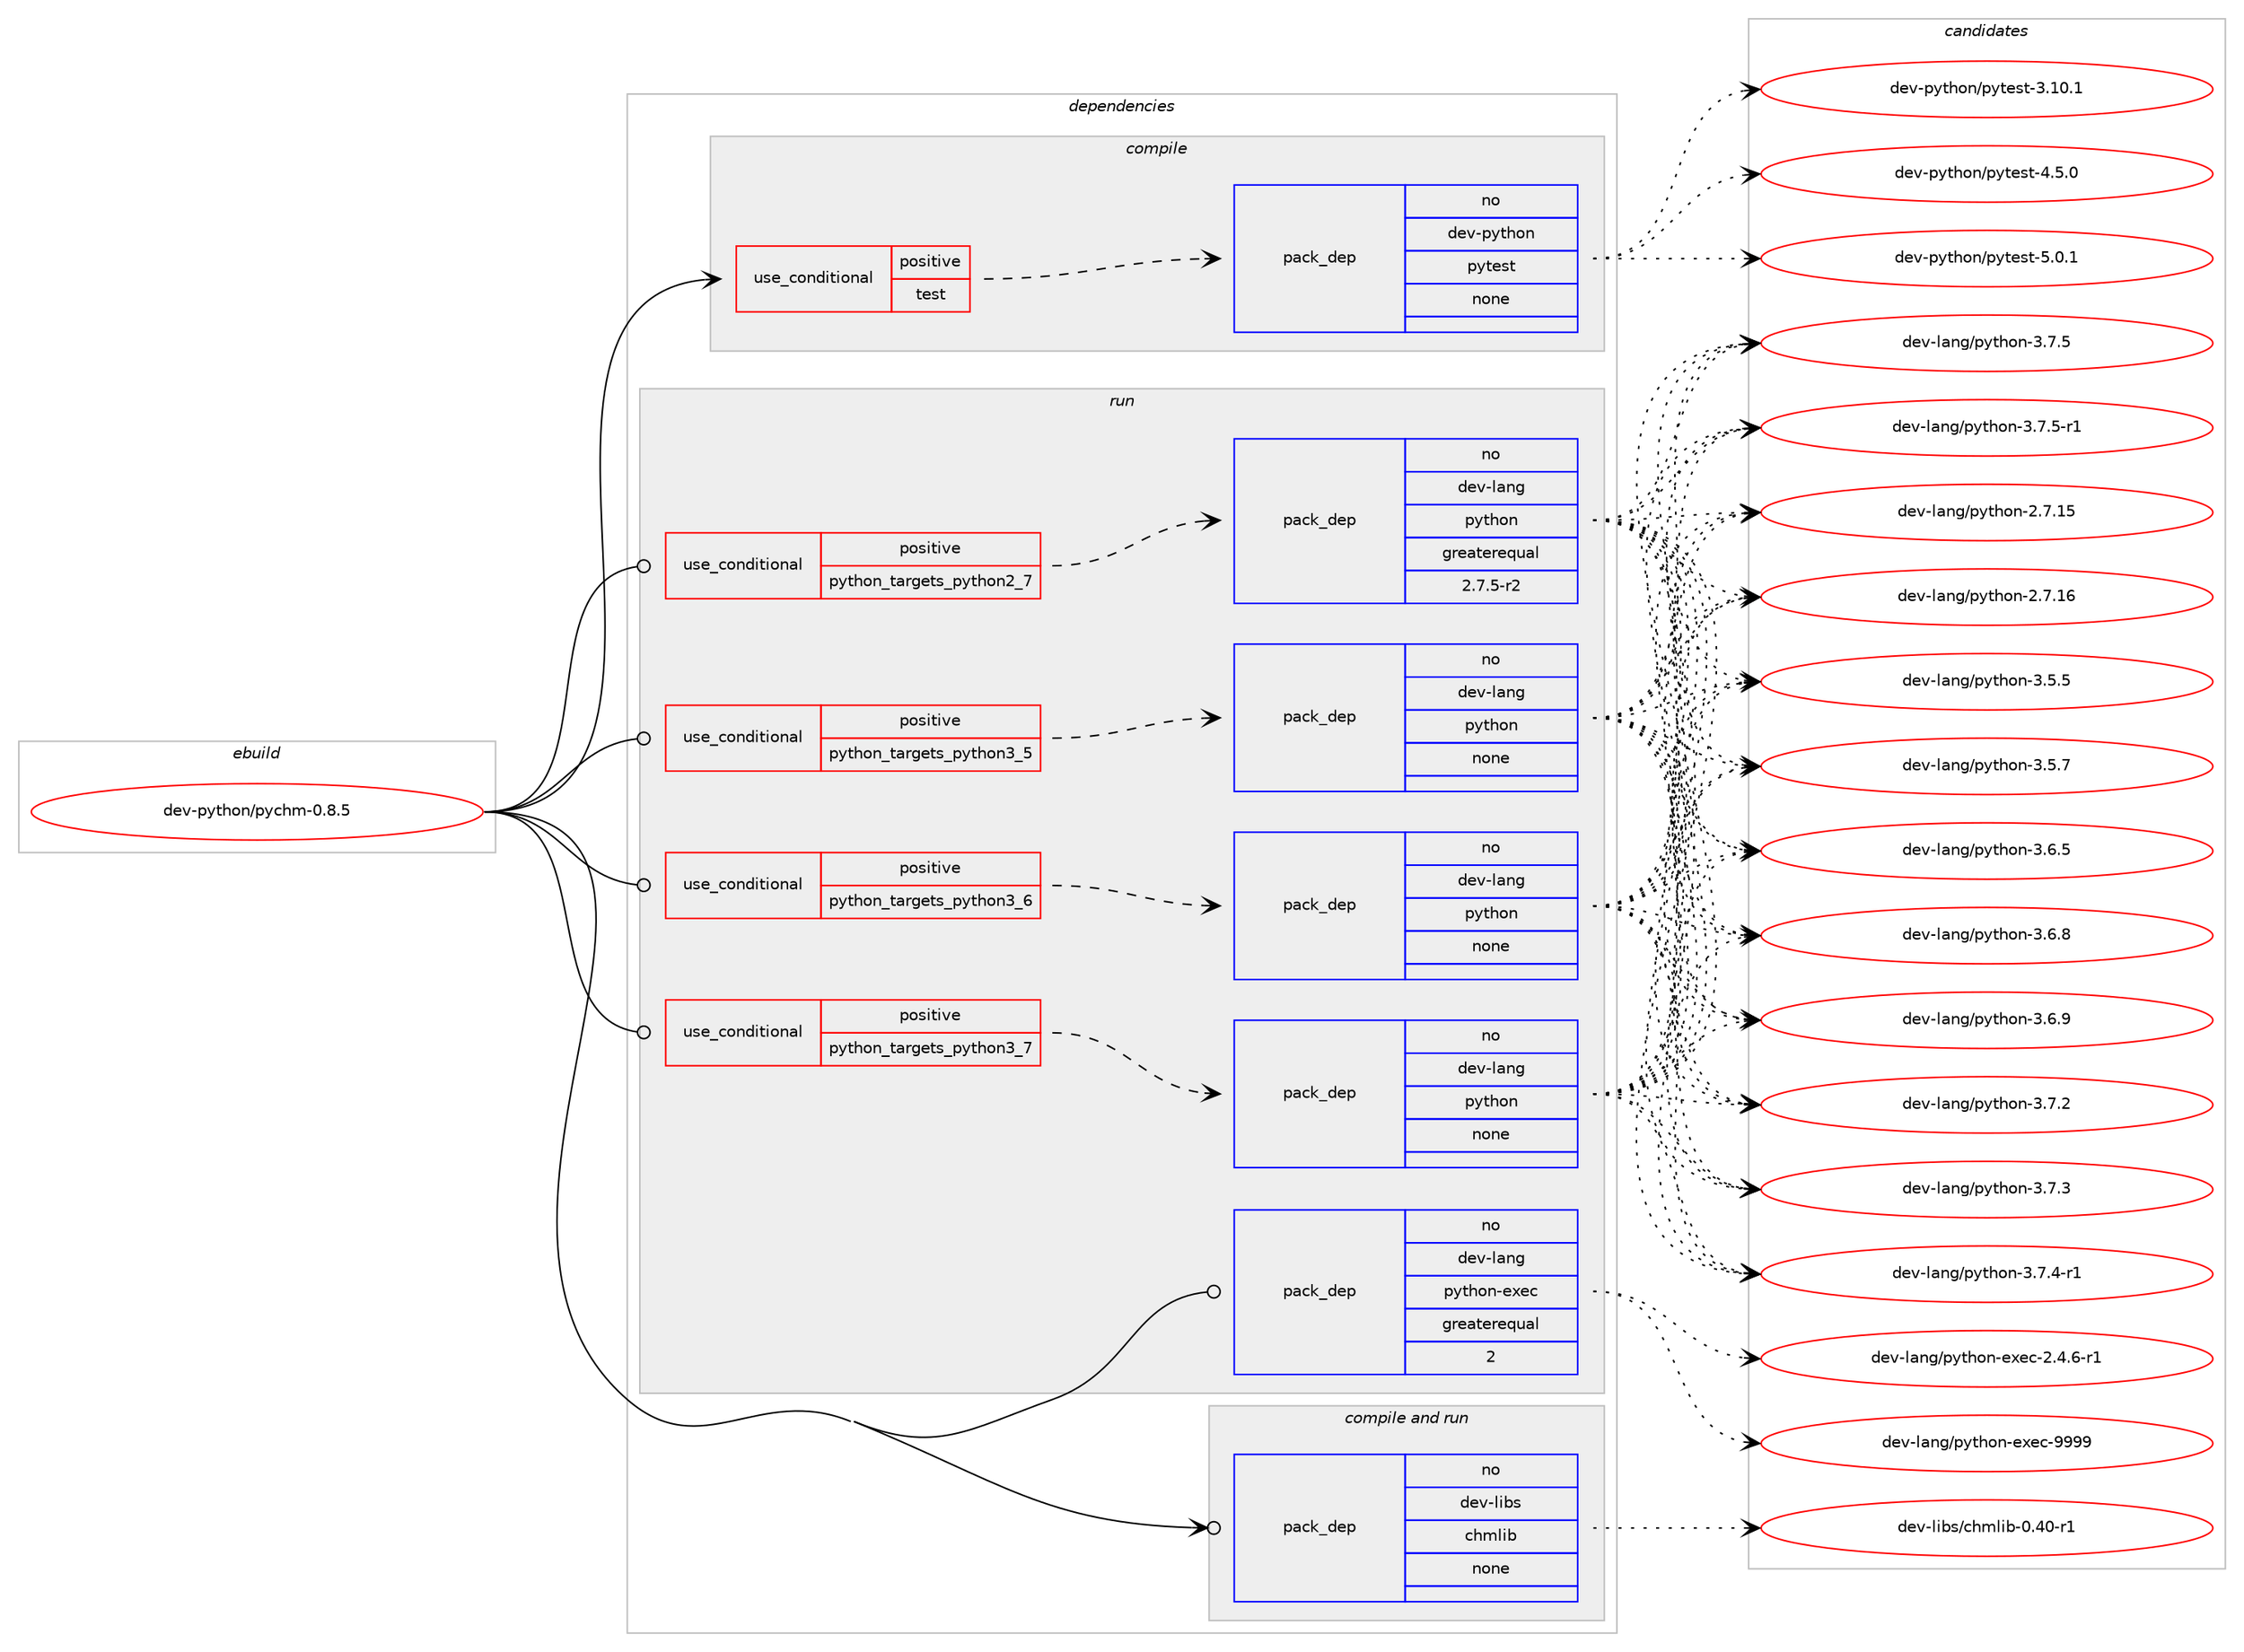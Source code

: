 digraph prolog {

# *************
# Graph options
# *************

newrank=true;
concentrate=true;
compound=true;
graph [rankdir=LR,fontname=Helvetica,fontsize=10,ranksep=1.5];#, ranksep=2.5, nodesep=0.2];
edge  [arrowhead=vee];
node  [fontname=Helvetica,fontsize=10];

# **********
# The ebuild
# **********

subgraph cluster_leftcol {
color=gray;
rank=same;
label=<<i>ebuild</i>>;
id [label="dev-python/pychm-0.8.5", color=red, width=4, href="../dev-python/pychm-0.8.5.svg"];
}

# ****************
# The dependencies
# ****************

subgraph cluster_midcol {
color=gray;
label=<<i>dependencies</i>>;
subgraph cluster_compile {
fillcolor="#eeeeee";
style=filled;
label=<<i>compile</i>>;
subgraph cond145445 {
dependency624622 [label=<<TABLE BORDER="0" CELLBORDER="1" CELLSPACING="0" CELLPADDING="4"><TR><TD ROWSPAN="3" CELLPADDING="10">use_conditional</TD></TR><TR><TD>positive</TD></TR><TR><TD>test</TD></TR></TABLE>>, shape=none, color=red];
subgraph pack467333 {
dependency624623 [label=<<TABLE BORDER="0" CELLBORDER="1" CELLSPACING="0" CELLPADDING="4" WIDTH="220"><TR><TD ROWSPAN="6" CELLPADDING="30">pack_dep</TD></TR><TR><TD WIDTH="110">no</TD></TR><TR><TD>dev-python</TD></TR><TR><TD>pytest</TD></TR><TR><TD>none</TD></TR><TR><TD></TD></TR></TABLE>>, shape=none, color=blue];
}
dependency624622:e -> dependency624623:w [weight=20,style="dashed",arrowhead="vee"];
}
id:e -> dependency624622:w [weight=20,style="solid",arrowhead="vee"];
}
subgraph cluster_compileandrun {
fillcolor="#eeeeee";
style=filled;
label=<<i>compile and run</i>>;
subgraph pack467334 {
dependency624624 [label=<<TABLE BORDER="0" CELLBORDER="1" CELLSPACING="0" CELLPADDING="4" WIDTH="220"><TR><TD ROWSPAN="6" CELLPADDING="30">pack_dep</TD></TR><TR><TD WIDTH="110">no</TD></TR><TR><TD>dev-libs</TD></TR><TR><TD>chmlib</TD></TR><TR><TD>none</TD></TR><TR><TD></TD></TR></TABLE>>, shape=none, color=blue];
}
id:e -> dependency624624:w [weight=20,style="solid",arrowhead="odotvee"];
}
subgraph cluster_run {
fillcolor="#eeeeee";
style=filled;
label=<<i>run</i>>;
subgraph cond145446 {
dependency624625 [label=<<TABLE BORDER="0" CELLBORDER="1" CELLSPACING="0" CELLPADDING="4"><TR><TD ROWSPAN="3" CELLPADDING="10">use_conditional</TD></TR><TR><TD>positive</TD></TR><TR><TD>python_targets_python2_7</TD></TR></TABLE>>, shape=none, color=red];
subgraph pack467335 {
dependency624626 [label=<<TABLE BORDER="0" CELLBORDER="1" CELLSPACING="0" CELLPADDING="4" WIDTH="220"><TR><TD ROWSPAN="6" CELLPADDING="30">pack_dep</TD></TR><TR><TD WIDTH="110">no</TD></TR><TR><TD>dev-lang</TD></TR><TR><TD>python</TD></TR><TR><TD>greaterequal</TD></TR><TR><TD>2.7.5-r2</TD></TR></TABLE>>, shape=none, color=blue];
}
dependency624625:e -> dependency624626:w [weight=20,style="dashed",arrowhead="vee"];
}
id:e -> dependency624625:w [weight=20,style="solid",arrowhead="odot"];
subgraph cond145447 {
dependency624627 [label=<<TABLE BORDER="0" CELLBORDER="1" CELLSPACING="0" CELLPADDING="4"><TR><TD ROWSPAN="3" CELLPADDING="10">use_conditional</TD></TR><TR><TD>positive</TD></TR><TR><TD>python_targets_python3_5</TD></TR></TABLE>>, shape=none, color=red];
subgraph pack467336 {
dependency624628 [label=<<TABLE BORDER="0" CELLBORDER="1" CELLSPACING="0" CELLPADDING="4" WIDTH="220"><TR><TD ROWSPAN="6" CELLPADDING="30">pack_dep</TD></TR><TR><TD WIDTH="110">no</TD></TR><TR><TD>dev-lang</TD></TR><TR><TD>python</TD></TR><TR><TD>none</TD></TR><TR><TD></TD></TR></TABLE>>, shape=none, color=blue];
}
dependency624627:e -> dependency624628:w [weight=20,style="dashed",arrowhead="vee"];
}
id:e -> dependency624627:w [weight=20,style="solid",arrowhead="odot"];
subgraph cond145448 {
dependency624629 [label=<<TABLE BORDER="0" CELLBORDER="1" CELLSPACING="0" CELLPADDING="4"><TR><TD ROWSPAN="3" CELLPADDING="10">use_conditional</TD></TR><TR><TD>positive</TD></TR><TR><TD>python_targets_python3_6</TD></TR></TABLE>>, shape=none, color=red];
subgraph pack467337 {
dependency624630 [label=<<TABLE BORDER="0" CELLBORDER="1" CELLSPACING="0" CELLPADDING="4" WIDTH="220"><TR><TD ROWSPAN="6" CELLPADDING="30">pack_dep</TD></TR><TR><TD WIDTH="110">no</TD></TR><TR><TD>dev-lang</TD></TR><TR><TD>python</TD></TR><TR><TD>none</TD></TR><TR><TD></TD></TR></TABLE>>, shape=none, color=blue];
}
dependency624629:e -> dependency624630:w [weight=20,style="dashed",arrowhead="vee"];
}
id:e -> dependency624629:w [weight=20,style="solid",arrowhead="odot"];
subgraph cond145449 {
dependency624631 [label=<<TABLE BORDER="0" CELLBORDER="1" CELLSPACING="0" CELLPADDING="4"><TR><TD ROWSPAN="3" CELLPADDING="10">use_conditional</TD></TR><TR><TD>positive</TD></TR><TR><TD>python_targets_python3_7</TD></TR></TABLE>>, shape=none, color=red];
subgraph pack467338 {
dependency624632 [label=<<TABLE BORDER="0" CELLBORDER="1" CELLSPACING="0" CELLPADDING="4" WIDTH="220"><TR><TD ROWSPAN="6" CELLPADDING="30">pack_dep</TD></TR><TR><TD WIDTH="110">no</TD></TR><TR><TD>dev-lang</TD></TR><TR><TD>python</TD></TR><TR><TD>none</TD></TR><TR><TD></TD></TR></TABLE>>, shape=none, color=blue];
}
dependency624631:e -> dependency624632:w [weight=20,style="dashed",arrowhead="vee"];
}
id:e -> dependency624631:w [weight=20,style="solid",arrowhead="odot"];
subgraph pack467339 {
dependency624633 [label=<<TABLE BORDER="0" CELLBORDER="1" CELLSPACING="0" CELLPADDING="4" WIDTH="220"><TR><TD ROWSPAN="6" CELLPADDING="30">pack_dep</TD></TR><TR><TD WIDTH="110">no</TD></TR><TR><TD>dev-lang</TD></TR><TR><TD>python-exec</TD></TR><TR><TD>greaterequal</TD></TR><TR><TD>2</TD></TR></TABLE>>, shape=none, color=blue];
}
id:e -> dependency624633:w [weight=20,style="solid",arrowhead="odot"];
}
}

# **************
# The candidates
# **************

subgraph cluster_choices {
rank=same;
color=gray;
label=<<i>candidates</i>>;

subgraph choice467333 {
color=black;
nodesep=1;
choice100101118451121211161041111104711212111610111511645514649484649 [label="dev-python/pytest-3.10.1", color=red, width=4,href="../dev-python/pytest-3.10.1.svg"];
choice1001011184511212111610411111047112121116101115116455246534648 [label="dev-python/pytest-4.5.0", color=red, width=4,href="../dev-python/pytest-4.5.0.svg"];
choice1001011184511212111610411111047112121116101115116455346484649 [label="dev-python/pytest-5.0.1", color=red, width=4,href="../dev-python/pytest-5.0.1.svg"];
dependency624623:e -> choice100101118451121211161041111104711212111610111511645514649484649:w [style=dotted,weight="100"];
dependency624623:e -> choice1001011184511212111610411111047112121116101115116455246534648:w [style=dotted,weight="100"];
dependency624623:e -> choice1001011184511212111610411111047112121116101115116455346484649:w [style=dotted,weight="100"];
}
subgraph choice467334 {
color=black;
nodesep=1;
choice100101118451081059811547991041091081059845484652484511449 [label="dev-libs/chmlib-0.40-r1", color=red, width=4,href="../dev-libs/chmlib-0.40-r1.svg"];
dependency624624:e -> choice100101118451081059811547991041091081059845484652484511449:w [style=dotted,weight="100"];
}
subgraph choice467335 {
color=black;
nodesep=1;
choice10010111845108971101034711212111610411111045504655464953 [label="dev-lang/python-2.7.15", color=red, width=4,href="../dev-lang/python-2.7.15.svg"];
choice10010111845108971101034711212111610411111045504655464954 [label="dev-lang/python-2.7.16", color=red, width=4,href="../dev-lang/python-2.7.16.svg"];
choice100101118451089711010347112121116104111110455146534653 [label="dev-lang/python-3.5.5", color=red, width=4,href="../dev-lang/python-3.5.5.svg"];
choice100101118451089711010347112121116104111110455146534655 [label="dev-lang/python-3.5.7", color=red, width=4,href="../dev-lang/python-3.5.7.svg"];
choice100101118451089711010347112121116104111110455146544653 [label="dev-lang/python-3.6.5", color=red, width=4,href="../dev-lang/python-3.6.5.svg"];
choice100101118451089711010347112121116104111110455146544656 [label="dev-lang/python-3.6.8", color=red, width=4,href="../dev-lang/python-3.6.8.svg"];
choice100101118451089711010347112121116104111110455146544657 [label="dev-lang/python-3.6.9", color=red, width=4,href="../dev-lang/python-3.6.9.svg"];
choice100101118451089711010347112121116104111110455146554650 [label="dev-lang/python-3.7.2", color=red, width=4,href="../dev-lang/python-3.7.2.svg"];
choice100101118451089711010347112121116104111110455146554651 [label="dev-lang/python-3.7.3", color=red, width=4,href="../dev-lang/python-3.7.3.svg"];
choice1001011184510897110103471121211161041111104551465546524511449 [label="dev-lang/python-3.7.4-r1", color=red, width=4,href="../dev-lang/python-3.7.4-r1.svg"];
choice100101118451089711010347112121116104111110455146554653 [label="dev-lang/python-3.7.5", color=red, width=4,href="../dev-lang/python-3.7.5.svg"];
choice1001011184510897110103471121211161041111104551465546534511449 [label="dev-lang/python-3.7.5-r1", color=red, width=4,href="../dev-lang/python-3.7.5-r1.svg"];
dependency624626:e -> choice10010111845108971101034711212111610411111045504655464953:w [style=dotted,weight="100"];
dependency624626:e -> choice10010111845108971101034711212111610411111045504655464954:w [style=dotted,weight="100"];
dependency624626:e -> choice100101118451089711010347112121116104111110455146534653:w [style=dotted,weight="100"];
dependency624626:e -> choice100101118451089711010347112121116104111110455146534655:w [style=dotted,weight="100"];
dependency624626:e -> choice100101118451089711010347112121116104111110455146544653:w [style=dotted,weight="100"];
dependency624626:e -> choice100101118451089711010347112121116104111110455146544656:w [style=dotted,weight="100"];
dependency624626:e -> choice100101118451089711010347112121116104111110455146544657:w [style=dotted,weight="100"];
dependency624626:e -> choice100101118451089711010347112121116104111110455146554650:w [style=dotted,weight="100"];
dependency624626:e -> choice100101118451089711010347112121116104111110455146554651:w [style=dotted,weight="100"];
dependency624626:e -> choice1001011184510897110103471121211161041111104551465546524511449:w [style=dotted,weight="100"];
dependency624626:e -> choice100101118451089711010347112121116104111110455146554653:w [style=dotted,weight="100"];
dependency624626:e -> choice1001011184510897110103471121211161041111104551465546534511449:w [style=dotted,weight="100"];
}
subgraph choice467336 {
color=black;
nodesep=1;
choice10010111845108971101034711212111610411111045504655464953 [label="dev-lang/python-2.7.15", color=red, width=4,href="../dev-lang/python-2.7.15.svg"];
choice10010111845108971101034711212111610411111045504655464954 [label="dev-lang/python-2.7.16", color=red, width=4,href="../dev-lang/python-2.7.16.svg"];
choice100101118451089711010347112121116104111110455146534653 [label="dev-lang/python-3.5.5", color=red, width=4,href="../dev-lang/python-3.5.5.svg"];
choice100101118451089711010347112121116104111110455146534655 [label="dev-lang/python-3.5.7", color=red, width=4,href="../dev-lang/python-3.5.7.svg"];
choice100101118451089711010347112121116104111110455146544653 [label="dev-lang/python-3.6.5", color=red, width=4,href="../dev-lang/python-3.6.5.svg"];
choice100101118451089711010347112121116104111110455146544656 [label="dev-lang/python-3.6.8", color=red, width=4,href="../dev-lang/python-3.6.8.svg"];
choice100101118451089711010347112121116104111110455146544657 [label="dev-lang/python-3.6.9", color=red, width=4,href="../dev-lang/python-3.6.9.svg"];
choice100101118451089711010347112121116104111110455146554650 [label="dev-lang/python-3.7.2", color=red, width=4,href="../dev-lang/python-3.7.2.svg"];
choice100101118451089711010347112121116104111110455146554651 [label="dev-lang/python-3.7.3", color=red, width=4,href="../dev-lang/python-3.7.3.svg"];
choice1001011184510897110103471121211161041111104551465546524511449 [label="dev-lang/python-3.7.4-r1", color=red, width=4,href="../dev-lang/python-3.7.4-r1.svg"];
choice100101118451089711010347112121116104111110455146554653 [label="dev-lang/python-3.7.5", color=red, width=4,href="../dev-lang/python-3.7.5.svg"];
choice1001011184510897110103471121211161041111104551465546534511449 [label="dev-lang/python-3.7.5-r1", color=red, width=4,href="../dev-lang/python-3.7.5-r1.svg"];
dependency624628:e -> choice10010111845108971101034711212111610411111045504655464953:w [style=dotted,weight="100"];
dependency624628:e -> choice10010111845108971101034711212111610411111045504655464954:w [style=dotted,weight="100"];
dependency624628:e -> choice100101118451089711010347112121116104111110455146534653:w [style=dotted,weight="100"];
dependency624628:e -> choice100101118451089711010347112121116104111110455146534655:w [style=dotted,weight="100"];
dependency624628:e -> choice100101118451089711010347112121116104111110455146544653:w [style=dotted,weight="100"];
dependency624628:e -> choice100101118451089711010347112121116104111110455146544656:w [style=dotted,weight="100"];
dependency624628:e -> choice100101118451089711010347112121116104111110455146544657:w [style=dotted,weight="100"];
dependency624628:e -> choice100101118451089711010347112121116104111110455146554650:w [style=dotted,weight="100"];
dependency624628:e -> choice100101118451089711010347112121116104111110455146554651:w [style=dotted,weight="100"];
dependency624628:e -> choice1001011184510897110103471121211161041111104551465546524511449:w [style=dotted,weight="100"];
dependency624628:e -> choice100101118451089711010347112121116104111110455146554653:w [style=dotted,weight="100"];
dependency624628:e -> choice1001011184510897110103471121211161041111104551465546534511449:w [style=dotted,weight="100"];
}
subgraph choice467337 {
color=black;
nodesep=1;
choice10010111845108971101034711212111610411111045504655464953 [label="dev-lang/python-2.7.15", color=red, width=4,href="../dev-lang/python-2.7.15.svg"];
choice10010111845108971101034711212111610411111045504655464954 [label="dev-lang/python-2.7.16", color=red, width=4,href="../dev-lang/python-2.7.16.svg"];
choice100101118451089711010347112121116104111110455146534653 [label="dev-lang/python-3.5.5", color=red, width=4,href="../dev-lang/python-3.5.5.svg"];
choice100101118451089711010347112121116104111110455146534655 [label="dev-lang/python-3.5.7", color=red, width=4,href="../dev-lang/python-3.5.7.svg"];
choice100101118451089711010347112121116104111110455146544653 [label="dev-lang/python-3.6.5", color=red, width=4,href="../dev-lang/python-3.6.5.svg"];
choice100101118451089711010347112121116104111110455146544656 [label="dev-lang/python-3.6.8", color=red, width=4,href="../dev-lang/python-3.6.8.svg"];
choice100101118451089711010347112121116104111110455146544657 [label="dev-lang/python-3.6.9", color=red, width=4,href="../dev-lang/python-3.6.9.svg"];
choice100101118451089711010347112121116104111110455146554650 [label="dev-lang/python-3.7.2", color=red, width=4,href="../dev-lang/python-3.7.2.svg"];
choice100101118451089711010347112121116104111110455146554651 [label="dev-lang/python-3.7.3", color=red, width=4,href="../dev-lang/python-3.7.3.svg"];
choice1001011184510897110103471121211161041111104551465546524511449 [label="dev-lang/python-3.7.4-r1", color=red, width=4,href="../dev-lang/python-3.7.4-r1.svg"];
choice100101118451089711010347112121116104111110455146554653 [label="dev-lang/python-3.7.5", color=red, width=4,href="../dev-lang/python-3.7.5.svg"];
choice1001011184510897110103471121211161041111104551465546534511449 [label="dev-lang/python-3.7.5-r1", color=red, width=4,href="../dev-lang/python-3.7.5-r1.svg"];
dependency624630:e -> choice10010111845108971101034711212111610411111045504655464953:w [style=dotted,weight="100"];
dependency624630:e -> choice10010111845108971101034711212111610411111045504655464954:w [style=dotted,weight="100"];
dependency624630:e -> choice100101118451089711010347112121116104111110455146534653:w [style=dotted,weight="100"];
dependency624630:e -> choice100101118451089711010347112121116104111110455146534655:w [style=dotted,weight="100"];
dependency624630:e -> choice100101118451089711010347112121116104111110455146544653:w [style=dotted,weight="100"];
dependency624630:e -> choice100101118451089711010347112121116104111110455146544656:w [style=dotted,weight="100"];
dependency624630:e -> choice100101118451089711010347112121116104111110455146544657:w [style=dotted,weight="100"];
dependency624630:e -> choice100101118451089711010347112121116104111110455146554650:w [style=dotted,weight="100"];
dependency624630:e -> choice100101118451089711010347112121116104111110455146554651:w [style=dotted,weight="100"];
dependency624630:e -> choice1001011184510897110103471121211161041111104551465546524511449:w [style=dotted,weight="100"];
dependency624630:e -> choice100101118451089711010347112121116104111110455146554653:w [style=dotted,weight="100"];
dependency624630:e -> choice1001011184510897110103471121211161041111104551465546534511449:w [style=dotted,weight="100"];
}
subgraph choice467338 {
color=black;
nodesep=1;
choice10010111845108971101034711212111610411111045504655464953 [label="dev-lang/python-2.7.15", color=red, width=4,href="../dev-lang/python-2.7.15.svg"];
choice10010111845108971101034711212111610411111045504655464954 [label="dev-lang/python-2.7.16", color=red, width=4,href="../dev-lang/python-2.7.16.svg"];
choice100101118451089711010347112121116104111110455146534653 [label="dev-lang/python-3.5.5", color=red, width=4,href="../dev-lang/python-3.5.5.svg"];
choice100101118451089711010347112121116104111110455146534655 [label="dev-lang/python-3.5.7", color=red, width=4,href="../dev-lang/python-3.5.7.svg"];
choice100101118451089711010347112121116104111110455146544653 [label="dev-lang/python-3.6.5", color=red, width=4,href="../dev-lang/python-3.6.5.svg"];
choice100101118451089711010347112121116104111110455146544656 [label="dev-lang/python-3.6.8", color=red, width=4,href="../dev-lang/python-3.6.8.svg"];
choice100101118451089711010347112121116104111110455146544657 [label="dev-lang/python-3.6.9", color=red, width=4,href="../dev-lang/python-3.6.9.svg"];
choice100101118451089711010347112121116104111110455146554650 [label="dev-lang/python-3.7.2", color=red, width=4,href="../dev-lang/python-3.7.2.svg"];
choice100101118451089711010347112121116104111110455146554651 [label="dev-lang/python-3.7.3", color=red, width=4,href="../dev-lang/python-3.7.3.svg"];
choice1001011184510897110103471121211161041111104551465546524511449 [label="dev-lang/python-3.7.4-r1", color=red, width=4,href="../dev-lang/python-3.7.4-r1.svg"];
choice100101118451089711010347112121116104111110455146554653 [label="dev-lang/python-3.7.5", color=red, width=4,href="../dev-lang/python-3.7.5.svg"];
choice1001011184510897110103471121211161041111104551465546534511449 [label="dev-lang/python-3.7.5-r1", color=red, width=4,href="../dev-lang/python-3.7.5-r1.svg"];
dependency624632:e -> choice10010111845108971101034711212111610411111045504655464953:w [style=dotted,weight="100"];
dependency624632:e -> choice10010111845108971101034711212111610411111045504655464954:w [style=dotted,weight="100"];
dependency624632:e -> choice100101118451089711010347112121116104111110455146534653:w [style=dotted,weight="100"];
dependency624632:e -> choice100101118451089711010347112121116104111110455146534655:w [style=dotted,weight="100"];
dependency624632:e -> choice100101118451089711010347112121116104111110455146544653:w [style=dotted,weight="100"];
dependency624632:e -> choice100101118451089711010347112121116104111110455146544656:w [style=dotted,weight="100"];
dependency624632:e -> choice100101118451089711010347112121116104111110455146544657:w [style=dotted,weight="100"];
dependency624632:e -> choice100101118451089711010347112121116104111110455146554650:w [style=dotted,weight="100"];
dependency624632:e -> choice100101118451089711010347112121116104111110455146554651:w [style=dotted,weight="100"];
dependency624632:e -> choice1001011184510897110103471121211161041111104551465546524511449:w [style=dotted,weight="100"];
dependency624632:e -> choice100101118451089711010347112121116104111110455146554653:w [style=dotted,weight="100"];
dependency624632:e -> choice1001011184510897110103471121211161041111104551465546534511449:w [style=dotted,weight="100"];
}
subgraph choice467339 {
color=black;
nodesep=1;
choice10010111845108971101034711212111610411111045101120101994550465246544511449 [label="dev-lang/python-exec-2.4.6-r1", color=red, width=4,href="../dev-lang/python-exec-2.4.6-r1.svg"];
choice10010111845108971101034711212111610411111045101120101994557575757 [label="dev-lang/python-exec-9999", color=red, width=4,href="../dev-lang/python-exec-9999.svg"];
dependency624633:e -> choice10010111845108971101034711212111610411111045101120101994550465246544511449:w [style=dotted,weight="100"];
dependency624633:e -> choice10010111845108971101034711212111610411111045101120101994557575757:w [style=dotted,weight="100"];
}
}

}
